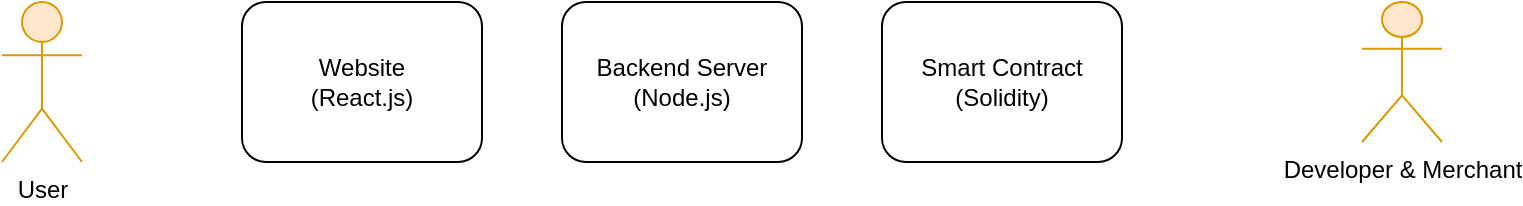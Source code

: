 <mxfile version="20.8.16" type="device"><diagram name="Page-1" id="gLS2OxsIXAsc2SKRJviD"><mxGraphModel dx="1114" dy="609" grid="1" gridSize="10" guides="1" tooltips="1" connect="1" arrows="1" fold="1" page="1" pageScale="1" pageWidth="1200" pageHeight="1920" math="0" shadow="0"><root><mxCell id="0"/><mxCell id="1" parent="0"/><mxCell id="0mu1RkChpSQwfG6Dnr0v-2" value="Website&lt;br&gt;(React.js)" style="rounded=1;whiteSpace=wrap;html=1;" vertex="1" parent="1"><mxGeometry x="240" y="120" width="120" height="80" as="geometry"/></mxCell><mxCell id="0mu1RkChpSQwfG6Dnr0v-3" value="User" style="shape=umlActor;verticalLabelPosition=bottom;verticalAlign=top;html=1;outlineConnect=0;fillColor=#ffe6cc;strokeColor=#d79b00;" vertex="1" parent="1"><mxGeometry x="120" y="120" width="40" height="80" as="geometry"/></mxCell><mxCell id="0mu1RkChpSQwfG6Dnr0v-4" value="Backend Server&lt;br&gt;(Node.js)" style="rounded=1;whiteSpace=wrap;html=1;" vertex="1" parent="1"><mxGeometry x="400" y="120" width="120" height="80" as="geometry"/></mxCell><mxCell id="0mu1RkChpSQwfG6Dnr0v-5" value="Smart Contract&lt;br&gt;(Solidity)" style="rounded=1;whiteSpace=wrap;html=1;" vertex="1" parent="1"><mxGeometry x="560" y="120" width="120" height="80" as="geometry"/></mxCell><mxCell id="0mu1RkChpSQwfG6Dnr0v-6" value="Developer &amp;amp; Merchant" style="shape=umlActor;verticalLabelPosition=bottom;verticalAlign=top;html=1;outlineConnect=0;fillColor=#ffe6cc;strokeColor=#d79b00;" vertex="1" parent="1"><mxGeometry x="800" y="120" width="40" height="70" as="geometry"/></mxCell></root></mxGraphModel></diagram></mxfile>